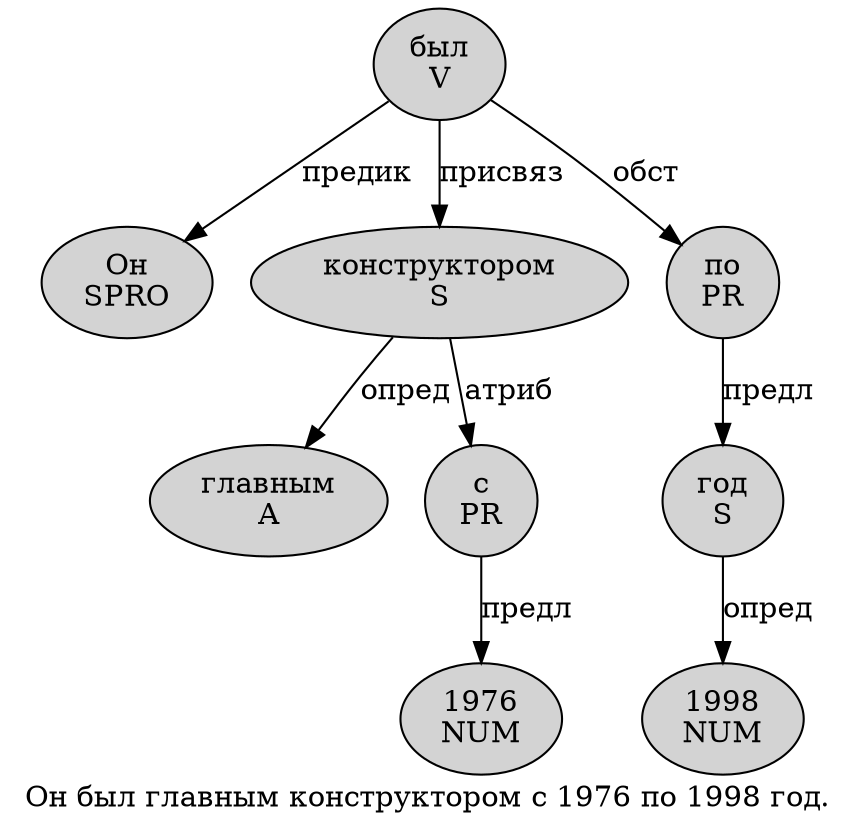digraph SENTENCE_410 {
	graph [label="Он был главным конструктором с 1976 по 1998 год."]
	node [style=filled]
		0 [label="Он
SPRO" color="" fillcolor=lightgray penwidth=1 shape=ellipse]
		1 [label="был
V" color="" fillcolor=lightgray penwidth=1 shape=ellipse]
		2 [label="главным
A" color="" fillcolor=lightgray penwidth=1 shape=ellipse]
		3 [label="конструктором
S" color="" fillcolor=lightgray penwidth=1 shape=ellipse]
		4 [label="с
PR" color="" fillcolor=lightgray penwidth=1 shape=ellipse]
		5 [label="1976
NUM" color="" fillcolor=lightgray penwidth=1 shape=ellipse]
		6 [label="по
PR" color="" fillcolor=lightgray penwidth=1 shape=ellipse]
		7 [label="1998
NUM" color="" fillcolor=lightgray penwidth=1 shape=ellipse]
		8 [label="год
S" color="" fillcolor=lightgray penwidth=1 shape=ellipse]
			6 -> 8 [label="предл"]
			1 -> 0 [label="предик"]
			1 -> 3 [label="присвяз"]
			1 -> 6 [label="обст"]
			3 -> 2 [label="опред"]
			3 -> 4 [label="атриб"]
			4 -> 5 [label="предл"]
			8 -> 7 [label="опред"]
}